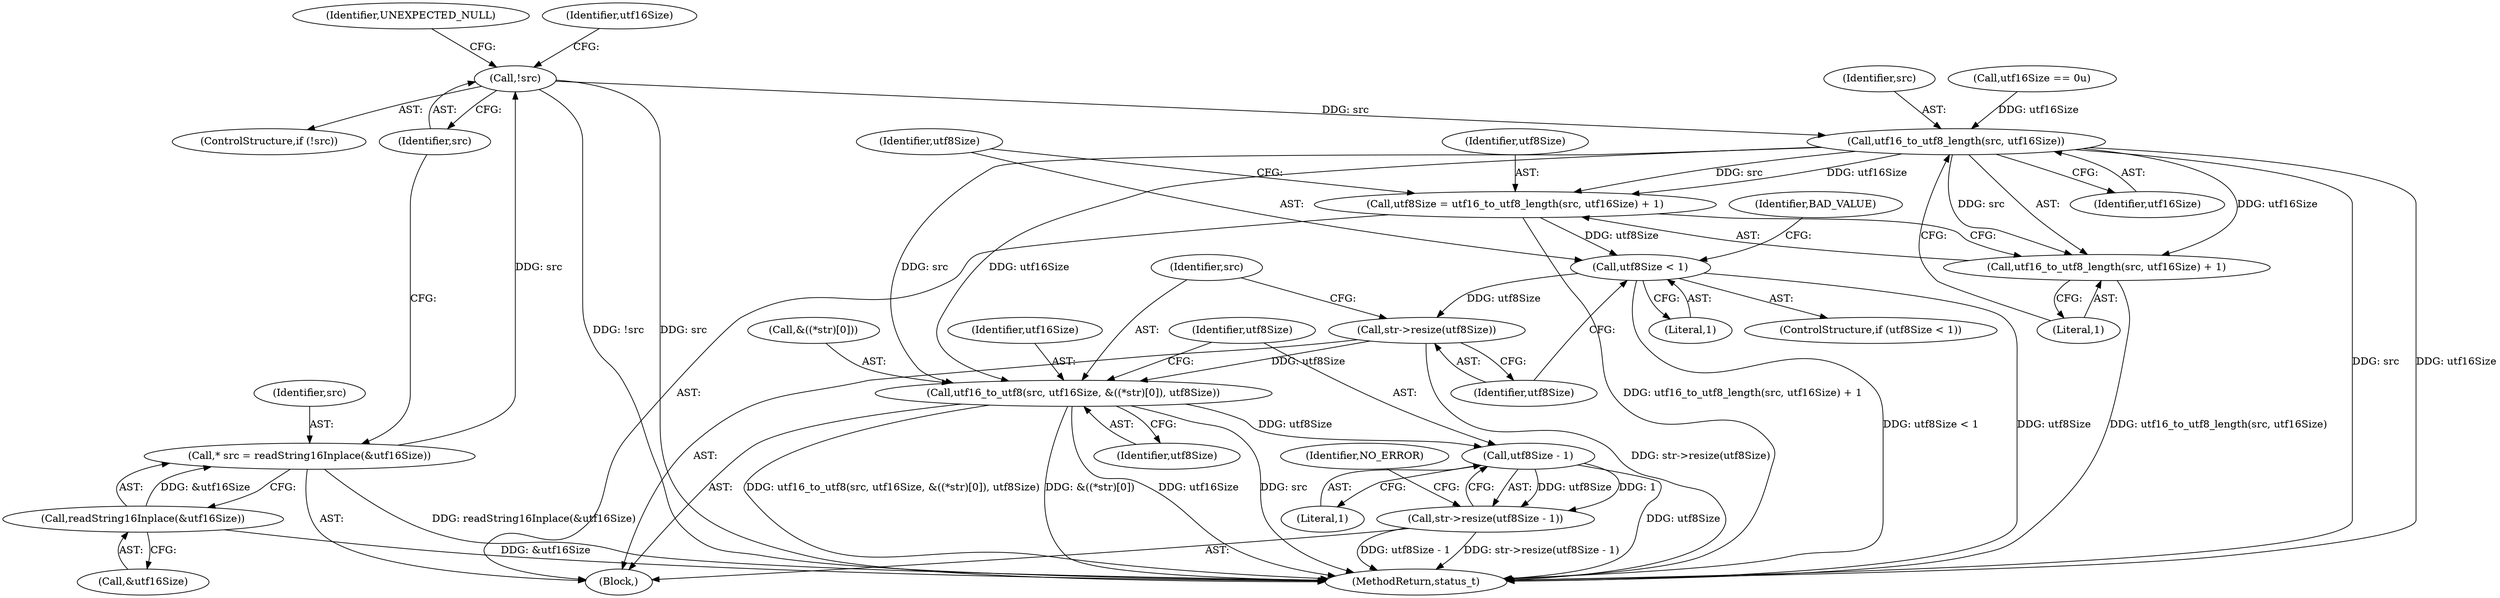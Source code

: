 digraph "0_Android_1f4b49e64adf4623eefda503bca61e253597b9bf@pointer" {
"1000116" [label="(Call,!src)"];
"1000110" [label="(Call,* src = readString16Inplace(&utf16Size))"];
"1000112" [label="(Call,readString16Inplace(&utf16Size))"];
"1000133" [label="(Call,utf16_to_utf8_length(src, utf16Size))"];
"1000130" [label="(Call,utf8Size = utf16_to_utf8_length(src, utf16Size) + 1)"];
"1000138" [label="(Call,utf8Size < 1)"];
"1000144" [label="(Call,str->resize(utf8Size))"];
"1000146" [label="(Call,utf16_to_utf8(src, utf16Size, &((*str)[0]), utf8Size))"];
"1000156" [label="(Call,utf8Size - 1)"];
"1000155" [label="(Call,str->resize(utf8Size - 1))"];
"1000132" [label="(Call,utf16_to_utf8_length(src, utf16Size) + 1)"];
"1000133" [label="(Call,utf16_to_utf8_length(src, utf16Size))"];
"1000104" [label="(Block,)"];
"1000140" [label="(Literal,1)"];
"1000110" [label="(Call,* src = readString16Inplace(&utf16Size))"];
"1000154" [label="(Identifier,utf8Size)"];
"1000148" [label="(Identifier,utf16Size)"];
"1000116" [label="(Call,!src)"];
"1000117" [label="(Identifier,src)"];
"1000155" [label="(Call,str->resize(utf8Size - 1))"];
"1000136" [label="(Literal,1)"];
"1000113" [label="(Call,&utf16Size)"];
"1000147" [label="(Identifier,src)"];
"1000139" [label="(Identifier,utf8Size)"];
"1000112" [label="(Call,readString16Inplace(&utf16Size))"];
"1000138" [label="(Call,utf8Size < 1)"];
"1000145" [label="(Identifier,utf8Size)"];
"1000130" [label="(Call,utf8Size = utf16_to_utf8_length(src, utf16Size) + 1)"];
"1000144" [label="(Call,str->resize(utf8Size))"];
"1000122" [label="(Call,utf16Size == 0u)"];
"1000146" [label="(Call,utf16_to_utf8(src, utf16Size, &((*str)[0]), utf8Size))"];
"1000135" [label="(Identifier,utf16Size)"];
"1000132" [label="(Call,utf16_to_utf8_length(src, utf16Size) + 1)"];
"1000156" [label="(Call,utf8Size - 1)"];
"1000149" [label="(Call,&((*str)[0]))"];
"1000160" [label="(Identifier,NO_ERROR)"];
"1000158" [label="(Literal,1)"];
"1000131" [label="(Identifier,utf8Size)"];
"1000111" [label="(Identifier,src)"];
"1000157" [label="(Identifier,utf8Size)"];
"1000120" [label="(Identifier,UNEXPECTED_NULL)"];
"1000123" [label="(Identifier,utf16Size)"];
"1000134" [label="(Identifier,src)"];
"1000137" [label="(ControlStructure,if (utf8Size < 1))"];
"1000161" [label="(MethodReturn,status_t)"];
"1000115" [label="(ControlStructure,if (!src))"];
"1000143" [label="(Identifier,BAD_VALUE)"];
"1000116" -> "1000115"  [label="AST: "];
"1000116" -> "1000117"  [label="CFG: "];
"1000117" -> "1000116"  [label="AST: "];
"1000120" -> "1000116"  [label="CFG: "];
"1000123" -> "1000116"  [label="CFG: "];
"1000116" -> "1000161"  [label="DDG: src"];
"1000116" -> "1000161"  [label="DDG: !src"];
"1000110" -> "1000116"  [label="DDG: src"];
"1000116" -> "1000133"  [label="DDG: src"];
"1000110" -> "1000104"  [label="AST: "];
"1000110" -> "1000112"  [label="CFG: "];
"1000111" -> "1000110"  [label="AST: "];
"1000112" -> "1000110"  [label="AST: "];
"1000117" -> "1000110"  [label="CFG: "];
"1000110" -> "1000161"  [label="DDG: readString16Inplace(&utf16Size)"];
"1000112" -> "1000110"  [label="DDG: &utf16Size"];
"1000112" -> "1000113"  [label="CFG: "];
"1000113" -> "1000112"  [label="AST: "];
"1000112" -> "1000161"  [label="DDG: &utf16Size"];
"1000133" -> "1000132"  [label="AST: "];
"1000133" -> "1000135"  [label="CFG: "];
"1000134" -> "1000133"  [label="AST: "];
"1000135" -> "1000133"  [label="AST: "];
"1000136" -> "1000133"  [label="CFG: "];
"1000133" -> "1000161"  [label="DDG: src"];
"1000133" -> "1000161"  [label="DDG: utf16Size"];
"1000133" -> "1000130"  [label="DDG: src"];
"1000133" -> "1000130"  [label="DDG: utf16Size"];
"1000133" -> "1000132"  [label="DDG: src"];
"1000133" -> "1000132"  [label="DDG: utf16Size"];
"1000122" -> "1000133"  [label="DDG: utf16Size"];
"1000133" -> "1000146"  [label="DDG: src"];
"1000133" -> "1000146"  [label="DDG: utf16Size"];
"1000130" -> "1000104"  [label="AST: "];
"1000130" -> "1000132"  [label="CFG: "];
"1000131" -> "1000130"  [label="AST: "];
"1000132" -> "1000130"  [label="AST: "];
"1000139" -> "1000130"  [label="CFG: "];
"1000130" -> "1000161"  [label="DDG: utf16_to_utf8_length(src, utf16Size) + 1"];
"1000130" -> "1000138"  [label="DDG: utf8Size"];
"1000138" -> "1000137"  [label="AST: "];
"1000138" -> "1000140"  [label="CFG: "];
"1000139" -> "1000138"  [label="AST: "];
"1000140" -> "1000138"  [label="AST: "];
"1000143" -> "1000138"  [label="CFG: "];
"1000145" -> "1000138"  [label="CFG: "];
"1000138" -> "1000161"  [label="DDG: utf8Size"];
"1000138" -> "1000161"  [label="DDG: utf8Size < 1"];
"1000138" -> "1000144"  [label="DDG: utf8Size"];
"1000144" -> "1000104"  [label="AST: "];
"1000144" -> "1000145"  [label="CFG: "];
"1000145" -> "1000144"  [label="AST: "];
"1000147" -> "1000144"  [label="CFG: "];
"1000144" -> "1000161"  [label="DDG: str->resize(utf8Size)"];
"1000144" -> "1000146"  [label="DDG: utf8Size"];
"1000146" -> "1000104"  [label="AST: "];
"1000146" -> "1000154"  [label="CFG: "];
"1000147" -> "1000146"  [label="AST: "];
"1000148" -> "1000146"  [label="AST: "];
"1000149" -> "1000146"  [label="AST: "];
"1000154" -> "1000146"  [label="AST: "];
"1000157" -> "1000146"  [label="CFG: "];
"1000146" -> "1000161"  [label="DDG: utf16_to_utf8(src, utf16Size, &((*str)[0]), utf8Size)"];
"1000146" -> "1000161"  [label="DDG: &((*str)[0])"];
"1000146" -> "1000161"  [label="DDG: utf16Size"];
"1000146" -> "1000161"  [label="DDG: src"];
"1000146" -> "1000156"  [label="DDG: utf8Size"];
"1000156" -> "1000155"  [label="AST: "];
"1000156" -> "1000158"  [label="CFG: "];
"1000157" -> "1000156"  [label="AST: "];
"1000158" -> "1000156"  [label="AST: "];
"1000155" -> "1000156"  [label="CFG: "];
"1000156" -> "1000161"  [label="DDG: utf8Size"];
"1000156" -> "1000155"  [label="DDG: utf8Size"];
"1000156" -> "1000155"  [label="DDG: 1"];
"1000155" -> "1000104"  [label="AST: "];
"1000160" -> "1000155"  [label="CFG: "];
"1000155" -> "1000161"  [label="DDG: str->resize(utf8Size - 1)"];
"1000155" -> "1000161"  [label="DDG: utf8Size - 1"];
"1000132" -> "1000136"  [label="CFG: "];
"1000136" -> "1000132"  [label="AST: "];
"1000132" -> "1000161"  [label="DDG: utf16_to_utf8_length(src, utf16Size)"];
}
